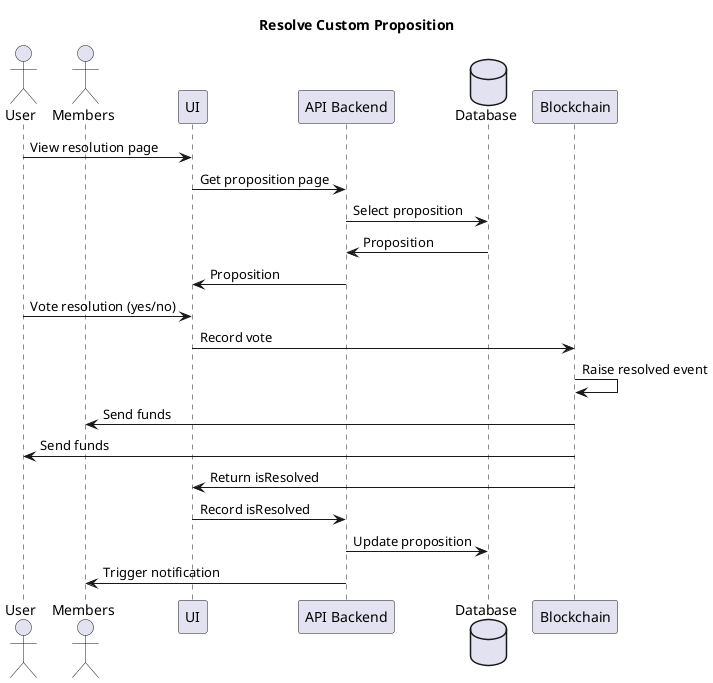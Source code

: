 @startuml Resolve Custom Proposition 

title Resolve Custom Proposition 

actor User as user
actor Members as members
participant UI as ui
participant "API Backend" as api
database Database as db
participant Blockchain as bc

user -> ui : View resolution page
ui -> api : Get proposition page
api -> db : Select proposition
db -> api : Proposition
api -> ui : Proposition
user -> ui : Vote resolution (yes/no)
ui -> bc : Record vote
bc -> bc : Raise resolved event
bc -> members : Send funds
bc -> user : Send funds
bc -> ui : Return isResolved
ui -> api : Record isResolved
api -> db : Update proposition 
api -> members : Trigger notification

@enduml